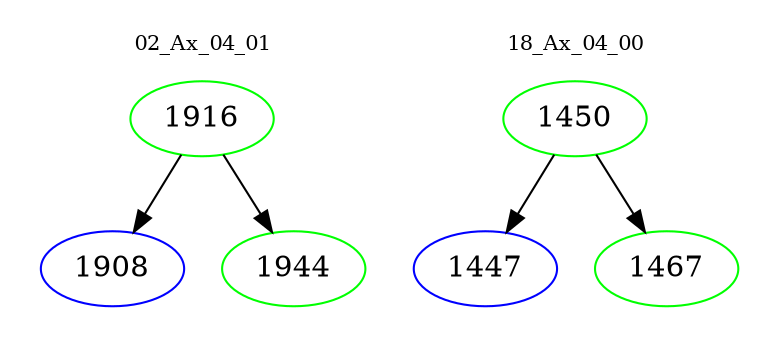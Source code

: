digraph{
subgraph cluster_0 {
color = white
label = "02_Ax_04_01";
fontsize=10;
T0_1916 [label="1916", color="green"]
T0_1916 -> T0_1908 [color="black"]
T0_1908 [label="1908", color="blue"]
T0_1916 -> T0_1944 [color="black"]
T0_1944 [label="1944", color="green"]
}
subgraph cluster_1 {
color = white
label = "18_Ax_04_00";
fontsize=10;
T1_1450 [label="1450", color="green"]
T1_1450 -> T1_1447 [color="black"]
T1_1447 [label="1447", color="blue"]
T1_1450 -> T1_1467 [color="black"]
T1_1467 [label="1467", color="green"]
}
}
